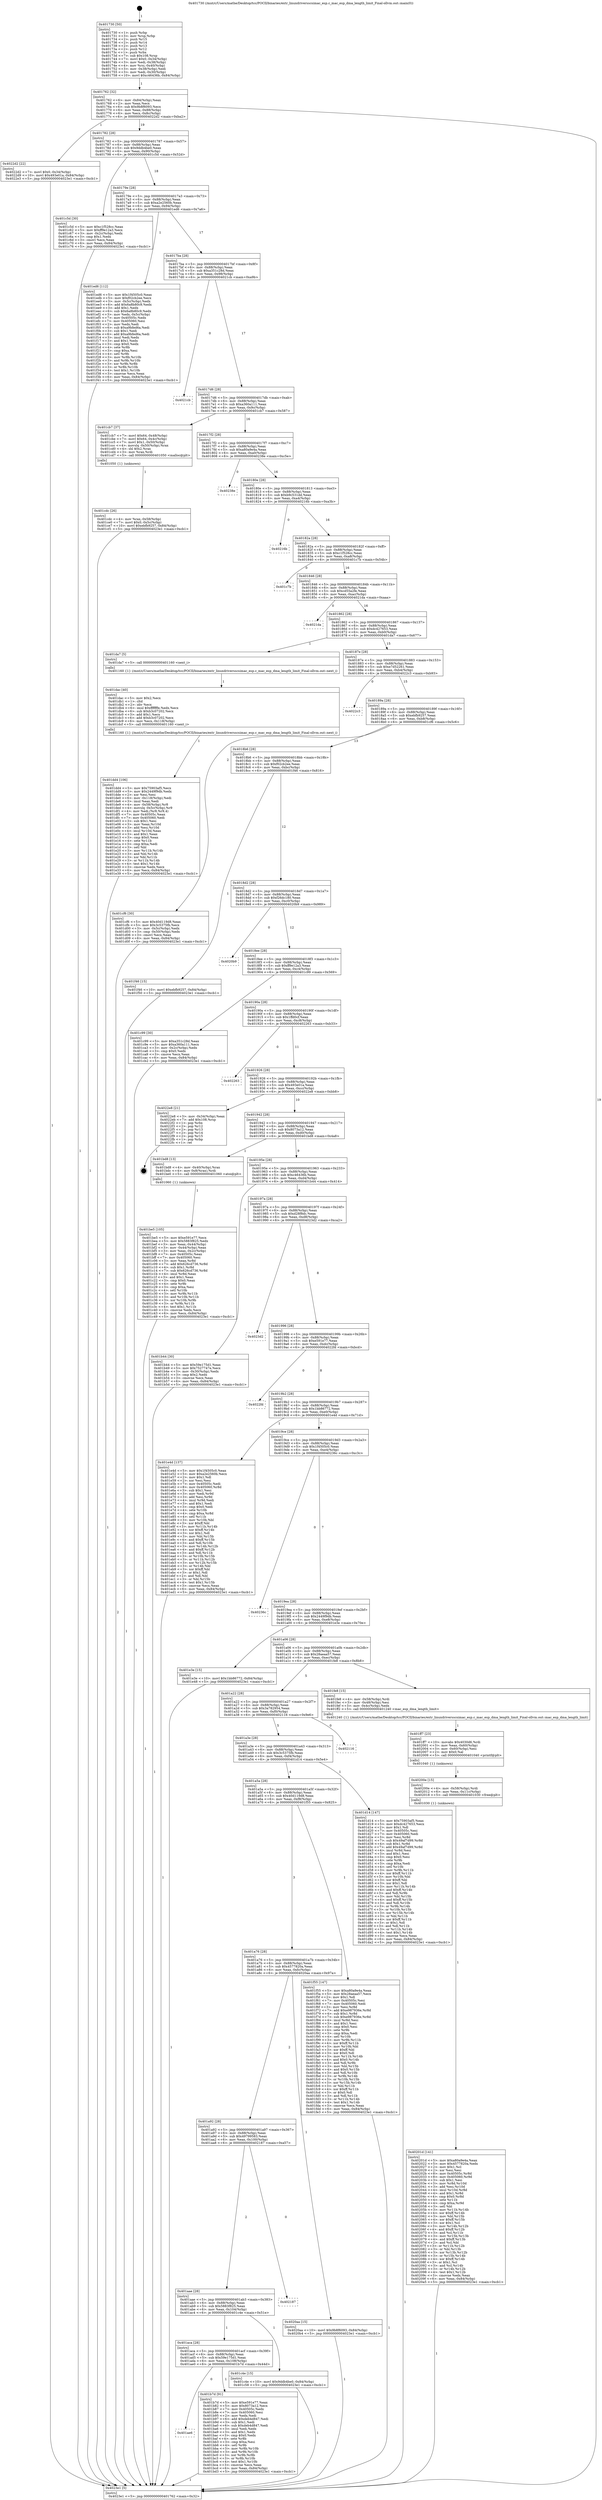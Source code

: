 digraph "0x401730" {
  label = "0x401730 (/mnt/c/Users/mathe/Desktop/tcc/POCII/binaries/extr_linuxdriversscsimac_esp.c_mac_esp_dma_length_limit_Final-ollvm.out::main(0))"
  labelloc = "t"
  node[shape=record]

  Entry [label="",width=0.3,height=0.3,shape=circle,fillcolor=black,style=filled]
  "0x401762" [label="{
     0x401762 [32]\l
     | [instrs]\l
     &nbsp;&nbsp;0x401762 \<+6\>: mov -0x84(%rbp),%eax\l
     &nbsp;&nbsp;0x401768 \<+2\>: mov %eax,%ecx\l
     &nbsp;&nbsp;0x40176a \<+6\>: sub $0x9b8f6093,%ecx\l
     &nbsp;&nbsp;0x401770 \<+6\>: mov %eax,-0x88(%rbp)\l
     &nbsp;&nbsp;0x401776 \<+6\>: mov %ecx,-0x8c(%rbp)\l
     &nbsp;&nbsp;0x40177c \<+6\>: je 00000000004022d2 \<main+0xba2\>\l
  }"]
  "0x4022d2" [label="{
     0x4022d2 [22]\l
     | [instrs]\l
     &nbsp;&nbsp;0x4022d2 \<+7\>: movl $0x0,-0x34(%rbp)\l
     &nbsp;&nbsp;0x4022d9 \<+10\>: movl $0x493e01a,-0x84(%rbp)\l
     &nbsp;&nbsp;0x4022e3 \<+5\>: jmp 00000000004023e1 \<main+0xcb1\>\l
  }"]
  "0x401782" [label="{
     0x401782 [28]\l
     | [instrs]\l
     &nbsp;&nbsp;0x401782 \<+5\>: jmp 0000000000401787 \<main+0x57\>\l
     &nbsp;&nbsp;0x401787 \<+6\>: mov -0x88(%rbp),%eax\l
     &nbsp;&nbsp;0x40178d \<+5\>: sub $0x9ddb4be0,%eax\l
     &nbsp;&nbsp;0x401792 \<+6\>: mov %eax,-0x90(%rbp)\l
     &nbsp;&nbsp;0x401798 \<+6\>: je 0000000000401c5d \<main+0x52d\>\l
  }"]
  Exit [label="",width=0.3,height=0.3,shape=circle,fillcolor=black,style=filled,peripheries=2]
  "0x401c5d" [label="{
     0x401c5d [30]\l
     | [instrs]\l
     &nbsp;&nbsp;0x401c5d \<+5\>: mov $0xc1f528cc,%eax\l
     &nbsp;&nbsp;0x401c62 \<+5\>: mov $0xff9e12a3,%ecx\l
     &nbsp;&nbsp;0x401c67 \<+3\>: mov -0x2c(%rbp),%edx\l
     &nbsp;&nbsp;0x401c6a \<+3\>: cmp $0x1,%edx\l
     &nbsp;&nbsp;0x401c6d \<+3\>: cmovl %ecx,%eax\l
     &nbsp;&nbsp;0x401c70 \<+6\>: mov %eax,-0x84(%rbp)\l
     &nbsp;&nbsp;0x401c76 \<+5\>: jmp 00000000004023e1 \<main+0xcb1\>\l
  }"]
  "0x40179e" [label="{
     0x40179e [28]\l
     | [instrs]\l
     &nbsp;&nbsp;0x40179e \<+5\>: jmp 00000000004017a3 \<main+0x73\>\l
     &nbsp;&nbsp;0x4017a3 \<+6\>: mov -0x88(%rbp),%eax\l
     &nbsp;&nbsp;0x4017a9 \<+5\>: sub $0xa2e2560b,%eax\l
     &nbsp;&nbsp;0x4017ae \<+6\>: mov %eax,-0x94(%rbp)\l
     &nbsp;&nbsp;0x4017b4 \<+6\>: je 0000000000401ed6 \<main+0x7a6\>\l
  }"]
  "0x40201d" [label="{
     0x40201d [141]\l
     | [instrs]\l
     &nbsp;&nbsp;0x40201d \<+5\>: mov $0xa80a9e4a,%eax\l
     &nbsp;&nbsp;0x402022 \<+5\>: mov $0x4577820a,%edx\l
     &nbsp;&nbsp;0x402027 \<+2\>: mov $0x1,%cl\l
     &nbsp;&nbsp;0x402029 \<+2\>: xor %esi,%esi\l
     &nbsp;&nbsp;0x40202b \<+8\>: mov 0x40505c,%r8d\l
     &nbsp;&nbsp;0x402033 \<+8\>: mov 0x405060,%r9d\l
     &nbsp;&nbsp;0x40203b \<+3\>: sub $0x1,%esi\l
     &nbsp;&nbsp;0x40203e \<+3\>: mov %r8d,%r10d\l
     &nbsp;&nbsp;0x402041 \<+3\>: add %esi,%r10d\l
     &nbsp;&nbsp;0x402044 \<+4\>: imul %r10d,%r8d\l
     &nbsp;&nbsp;0x402048 \<+4\>: and $0x1,%r8d\l
     &nbsp;&nbsp;0x40204c \<+4\>: cmp $0x0,%r8d\l
     &nbsp;&nbsp;0x402050 \<+4\>: sete %r11b\l
     &nbsp;&nbsp;0x402054 \<+4\>: cmp $0xa,%r9d\l
     &nbsp;&nbsp;0x402058 \<+3\>: setl %bl\l
     &nbsp;&nbsp;0x40205b \<+3\>: mov %r11b,%r14b\l
     &nbsp;&nbsp;0x40205e \<+4\>: xor $0xff,%r14b\l
     &nbsp;&nbsp;0x402062 \<+3\>: mov %bl,%r15b\l
     &nbsp;&nbsp;0x402065 \<+4\>: xor $0xff,%r15b\l
     &nbsp;&nbsp;0x402069 \<+3\>: xor $0x1,%cl\l
     &nbsp;&nbsp;0x40206c \<+3\>: mov %r14b,%r12b\l
     &nbsp;&nbsp;0x40206f \<+4\>: and $0xff,%r12b\l
     &nbsp;&nbsp;0x402073 \<+3\>: and %cl,%r11b\l
     &nbsp;&nbsp;0x402076 \<+3\>: mov %r15b,%r13b\l
     &nbsp;&nbsp;0x402079 \<+4\>: and $0xff,%r13b\l
     &nbsp;&nbsp;0x40207d \<+2\>: and %cl,%bl\l
     &nbsp;&nbsp;0x40207f \<+3\>: or %r11b,%r12b\l
     &nbsp;&nbsp;0x402082 \<+3\>: or %bl,%r13b\l
     &nbsp;&nbsp;0x402085 \<+3\>: xor %r13b,%r12b\l
     &nbsp;&nbsp;0x402088 \<+3\>: or %r15b,%r14b\l
     &nbsp;&nbsp;0x40208b \<+4\>: xor $0xff,%r14b\l
     &nbsp;&nbsp;0x40208f \<+3\>: or $0x1,%cl\l
     &nbsp;&nbsp;0x402092 \<+3\>: and %cl,%r14b\l
     &nbsp;&nbsp;0x402095 \<+3\>: or %r14b,%r12b\l
     &nbsp;&nbsp;0x402098 \<+4\>: test $0x1,%r12b\l
     &nbsp;&nbsp;0x40209c \<+3\>: cmovne %edx,%eax\l
     &nbsp;&nbsp;0x40209f \<+6\>: mov %eax,-0x84(%rbp)\l
     &nbsp;&nbsp;0x4020a5 \<+5\>: jmp 00000000004023e1 \<main+0xcb1\>\l
  }"]
  "0x401ed6" [label="{
     0x401ed6 [112]\l
     | [instrs]\l
     &nbsp;&nbsp;0x401ed6 \<+5\>: mov $0x1f4505c0,%eax\l
     &nbsp;&nbsp;0x401edb \<+5\>: mov $0xf02cb2ee,%ecx\l
     &nbsp;&nbsp;0x401ee0 \<+3\>: mov -0x5c(%rbp),%edx\l
     &nbsp;&nbsp;0x401ee3 \<+6\>: add $0x6a8b80c9,%edx\l
     &nbsp;&nbsp;0x401ee9 \<+3\>: add $0x1,%edx\l
     &nbsp;&nbsp;0x401eec \<+6\>: sub $0x6a8b80c9,%edx\l
     &nbsp;&nbsp;0x401ef2 \<+3\>: mov %edx,-0x5c(%rbp)\l
     &nbsp;&nbsp;0x401ef5 \<+7\>: mov 0x40505c,%edx\l
     &nbsp;&nbsp;0x401efc \<+7\>: mov 0x405060,%esi\l
     &nbsp;&nbsp;0x401f03 \<+2\>: mov %edx,%edi\l
     &nbsp;&nbsp;0x401f05 \<+6\>: sub $0xa9bfed6a,%edi\l
     &nbsp;&nbsp;0x401f0b \<+3\>: sub $0x1,%edi\l
     &nbsp;&nbsp;0x401f0e \<+6\>: add $0xa9bfed6a,%edi\l
     &nbsp;&nbsp;0x401f14 \<+3\>: imul %edi,%edx\l
     &nbsp;&nbsp;0x401f17 \<+3\>: and $0x1,%edx\l
     &nbsp;&nbsp;0x401f1a \<+3\>: cmp $0x0,%edx\l
     &nbsp;&nbsp;0x401f1d \<+4\>: sete %r8b\l
     &nbsp;&nbsp;0x401f21 \<+3\>: cmp $0xa,%esi\l
     &nbsp;&nbsp;0x401f24 \<+4\>: setl %r9b\l
     &nbsp;&nbsp;0x401f28 \<+3\>: mov %r8b,%r10b\l
     &nbsp;&nbsp;0x401f2b \<+3\>: and %r9b,%r10b\l
     &nbsp;&nbsp;0x401f2e \<+3\>: xor %r9b,%r8b\l
     &nbsp;&nbsp;0x401f31 \<+3\>: or %r8b,%r10b\l
     &nbsp;&nbsp;0x401f34 \<+4\>: test $0x1,%r10b\l
     &nbsp;&nbsp;0x401f38 \<+3\>: cmovne %ecx,%eax\l
     &nbsp;&nbsp;0x401f3b \<+6\>: mov %eax,-0x84(%rbp)\l
     &nbsp;&nbsp;0x401f41 \<+5\>: jmp 00000000004023e1 \<main+0xcb1\>\l
  }"]
  "0x4017ba" [label="{
     0x4017ba [28]\l
     | [instrs]\l
     &nbsp;&nbsp;0x4017ba \<+5\>: jmp 00000000004017bf \<main+0x8f\>\l
     &nbsp;&nbsp;0x4017bf \<+6\>: mov -0x88(%rbp),%eax\l
     &nbsp;&nbsp;0x4017c5 \<+5\>: sub $0xa351c28d,%eax\l
     &nbsp;&nbsp;0x4017ca \<+6\>: mov %eax,-0x98(%rbp)\l
     &nbsp;&nbsp;0x4017d0 \<+6\>: je 00000000004021cb \<main+0xa9b\>\l
  }"]
  "0x40200e" [label="{
     0x40200e [15]\l
     | [instrs]\l
     &nbsp;&nbsp;0x40200e \<+4\>: mov -0x58(%rbp),%rdi\l
     &nbsp;&nbsp;0x402012 \<+6\>: mov %eax,-0x11c(%rbp)\l
     &nbsp;&nbsp;0x402018 \<+5\>: call 0000000000401030 \<free@plt\>\l
     | [calls]\l
     &nbsp;&nbsp;0x401030 \{1\} (unknown)\l
  }"]
  "0x4021cb" [label="{
     0x4021cb\l
  }", style=dashed]
  "0x4017d6" [label="{
     0x4017d6 [28]\l
     | [instrs]\l
     &nbsp;&nbsp;0x4017d6 \<+5\>: jmp 00000000004017db \<main+0xab\>\l
     &nbsp;&nbsp;0x4017db \<+6\>: mov -0x88(%rbp),%eax\l
     &nbsp;&nbsp;0x4017e1 \<+5\>: sub $0xa360a111,%eax\l
     &nbsp;&nbsp;0x4017e6 \<+6\>: mov %eax,-0x9c(%rbp)\l
     &nbsp;&nbsp;0x4017ec \<+6\>: je 0000000000401cb7 \<main+0x587\>\l
  }"]
  "0x401ff7" [label="{
     0x401ff7 [23]\l
     | [instrs]\l
     &nbsp;&nbsp;0x401ff7 \<+10\>: movabs $0x4030d6,%rdi\l
     &nbsp;&nbsp;0x402001 \<+3\>: mov %eax,-0x60(%rbp)\l
     &nbsp;&nbsp;0x402004 \<+3\>: mov -0x60(%rbp),%esi\l
     &nbsp;&nbsp;0x402007 \<+2\>: mov $0x0,%al\l
     &nbsp;&nbsp;0x402009 \<+5\>: call 0000000000401040 \<printf@plt\>\l
     | [calls]\l
     &nbsp;&nbsp;0x401040 \{1\} (unknown)\l
  }"]
  "0x401cb7" [label="{
     0x401cb7 [37]\l
     | [instrs]\l
     &nbsp;&nbsp;0x401cb7 \<+7\>: movl $0x64,-0x48(%rbp)\l
     &nbsp;&nbsp;0x401cbe \<+7\>: movl $0x64,-0x4c(%rbp)\l
     &nbsp;&nbsp;0x401cc5 \<+7\>: movl $0x1,-0x50(%rbp)\l
     &nbsp;&nbsp;0x401ccc \<+4\>: movslq -0x50(%rbp),%rax\l
     &nbsp;&nbsp;0x401cd0 \<+4\>: shl $0x2,%rax\l
     &nbsp;&nbsp;0x401cd4 \<+3\>: mov %rax,%rdi\l
     &nbsp;&nbsp;0x401cd7 \<+5\>: call 0000000000401050 \<malloc@plt\>\l
     | [calls]\l
     &nbsp;&nbsp;0x401050 \{1\} (unknown)\l
  }"]
  "0x4017f2" [label="{
     0x4017f2 [28]\l
     | [instrs]\l
     &nbsp;&nbsp;0x4017f2 \<+5\>: jmp 00000000004017f7 \<main+0xc7\>\l
     &nbsp;&nbsp;0x4017f7 \<+6\>: mov -0x88(%rbp),%eax\l
     &nbsp;&nbsp;0x4017fd \<+5\>: sub $0xa80a9e4a,%eax\l
     &nbsp;&nbsp;0x401802 \<+6\>: mov %eax,-0xa0(%rbp)\l
     &nbsp;&nbsp;0x401808 \<+6\>: je 000000000040238e \<main+0xc5e\>\l
  }"]
  "0x401dd4" [label="{
     0x401dd4 [106]\l
     | [instrs]\l
     &nbsp;&nbsp;0x401dd4 \<+5\>: mov $0x75903af5,%ecx\l
     &nbsp;&nbsp;0x401dd9 \<+5\>: mov $0x2449f9db,%edx\l
     &nbsp;&nbsp;0x401dde \<+2\>: xor %esi,%esi\l
     &nbsp;&nbsp;0x401de0 \<+6\>: mov -0x118(%rbp),%edi\l
     &nbsp;&nbsp;0x401de6 \<+3\>: imul %eax,%edi\l
     &nbsp;&nbsp;0x401de9 \<+4\>: mov -0x58(%rbp),%r8\l
     &nbsp;&nbsp;0x401ded \<+4\>: movslq -0x5c(%rbp),%r9\l
     &nbsp;&nbsp;0x401df1 \<+4\>: mov %edi,(%r8,%r9,4)\l
     &nbsp;&nbsp;0x401df5 \<+7\>: mov 0x40505c,%eax\l
     &nbsp;&nbsp;0x401dfc \<+7\>: mov 0x405060,%edi\l
     &nbsp;&nbsp;0x401e03 \<+3\>: sub $0x1,%esi\l
     &nbsp;&nbsp;0x401e06 \<+3\>: mov %eax,%r10d\l
     &nbsp;&nbsp;0x401e09 \<+3\>: add %esi,%r10d\l
     &nbsp;&nbsp;0x401e0c \<+4\>: imul %r10d,%eax\l
     &nbsp;&nbsp;0x401e10 \<+3\>: and $0x1,%eax\l
     &nbsp;&nbsp;0x401e13 \<+3\>: cmp $0x0,%eax\l
     &nbsp;&nbsp;0x401e16 \<+4\>: sete %r11b\l
     &nbsp;&nbsp;0x401e1a \<+3\>: cmp $0xa,%edi\l
     &nbsp;&nbsp;0x401e1d \<+3\>: setl %bl\l
     &nbsp;&nbsp;0x401e20 \<+3\>: mov %r11b,%r14b\l
     &nbsp;&nbsp;0x401e23 \<+3\>: and %bl,%r14b\l
     &nbsp;&nbsp;0x401e26 \<+3\>: xor %bl,%r11b\l
     &nbsp;&nbsp;0x401e29 \<+3\>: or %r11b,%r14b\l
     &nbsp;&nbsp;0x401e2c \<+4\>: test $0x1,%r14b\l
     &nbsp;&nbsp;0x401e30 \<+3\>: cmovne %edx,%ecx\l
     &nbsp;&nbsp;0x401e33 \<+6\>: mov %ecx,-0x84(%rbp)\l
     &nbsp;&nbsp;0x401e39 \<+5\>: jmp 00000000004023e1 \<main+0xcb1\>\l
  }"]
  "0x40238e" [label="{
     0x40238e\l
  }", style=dashed]
  "0x40180e" [label="{
     0x40180e [28]\l
     | [instrs]\l
     &nbsp;&nbsp;0x40180e \<+5\>: jmp 0000000000401813 \<main+0xe3\>\l
     &nbsp;&nbsp;0x401813 \<+6\>: mov -0x88(%rbp),%eax\l
     &nbsp;&nbsp;0x401819 \<+5\>: sub $0xb9c531dd,%eax\l
     &nbsp;&nbsp;0x40181e \<+6\>: mov %eax,-0xa4(%rbp)\l
     &nbsp;&nbsp;0x401824 \<+6\>: je 000000000040216b \<main+0xa3b\>\l
  }"]
  "0x401dac" [label="{
     0x401dac [40]\l
     | [instrs]\l
     &nbsp;&nbsp;0x401dac \<+5\>: mov $0x2,%ecx\l
     &nbsp;&nbsp;0x401db1 \<+1\>: cltd\l
     &nbsp;&nbsp;0x401db2 \<+2\>: idiv %ecx\l
     &nbsp;&nbsp;0x401db4 \<+6\>: imul $0xfffffffe,%edx,%ecx\l
     &nbsp;&nbsp;0x401dba \<+6\>: sub $0xb3c07202,%ecx\l
     &nbsp;&nbsp;0x401dc0 \<+3\>: add $0x1,%ecx\l
     &nbsp;&nbsp;0x401dc3 \<+6\>: add $0xb3c07202,%ecx\l
     &nbsp;&nbsp;0x401dc9 \<+6\>: mov %ecx,-0x118(%rbp)\l
     &nbsp;&nbsp;0x401dcf \<+5\>: call 0000000000401160 \<next_i\>\l
     | [calls]\l
     &nbsp;&nbsp;0x401160 \{1\} (/mnt/c/Users/mathe/Desktop/tcc/POCII/binaries/extr_linuxdriversscsimac_esp.c_mac_esp_dma_length_limit_Final-ollvm.out::next_i)\l
  }"]
  "0x40216b" [label="{
     0x40216b\l
  }", style=dashed]
  "0x40182a" [label="{
     0x40182a [28]\l
     | [instrs]\l
     &nbsp;&nbsp;0x40182a \<+5\>: jmp 000000000040182f \<main+0xff\>\l
     &nbsp;&nbsp;0x40182f \<+6\>: mov -0x88(%rbp),%eax\l
     &nbsp;&nbsp;0x401835 \<+5\>: sub $0xc1f528cc,%eax\l
     &nbsp;&nbsp;0x40183a \<+6\>: mov %eax,-0xa8(%rbp)\l
     &nbsp;&nbsp;0x401840 \<+6\>: je 0000000000401c7b \<main+0x54b\>\l
  }"]
  "0x401cdc" [label="{
     0x401cdc [26]\l
     | [instrs]\l
     &nbsp;&nbsp;0x401cdc \<+4\>: mov %rax,-0x58(%rbp)\l
     &nbsp;&nbsp;0x401ce0 \<+7\>: movl $0x0,-0x5c(%rbp)\l
     &nbsp;&nbsp;0x401ce7 \<+10\>: movl $0xebfb9257,-0x84(%rbp)\l
     &nbsp;&nbsp;0x401cf1 \<+5\>: jmp 00000000004023e1 \<main+0xcb1\>\l
  }"]
  "0x401c7b" [label="{
     0x401c7b\l
  }", style=dashed]
  "0x401846" [label="{
     0x401846 [28]\l
     | [instrs]\l
     &nbsp;&nbsp;0x401846 \<+5\>: jmp 000000000040184b \<main+0x11b\>\l
     &nbsp;&nbsp;0x40184b \<+6\>: mov -0x88(%rbp),%eax\l
     &nbsp;&nbsp;0x401851 \<+5\>: sub $0xcd55a2fe,%eax\l
     &nbsp;&nbsp;0x401856 \<+6\>: mov %eax,-0xac(%rbp)\l
     &nbsp;&nbsp;0x40185c \<+6\>: je 00000000004021da \<main+0xaaa\>\l
  }"]
  "0x401be5" [label="{
     0x401be5 [105]\l
     | [instrs]\l
     &nbsp;&nbsp;0x401be5 \<+5\>: mov $0xe591e77,%ecx\l
     &nbsp;&nbsp;0x401bea \<+5\>: mov $0x5883f825,%edx\l
     &nbsp;&nbsp;0x401bef \<+3\>: mov %eax,-0x44(%rbp)\l
     &nbsp;&nbsp;0x401bf2 \<+3\>: mov -0x44(%rbp),%eax\l
     &nbsp;&nbsp;0x401bf5 \<+3\>: mov %eax,-0x2c(%rbp)\l
     &nbsp;&nbsp;0x401bf8 \<+7\>: mov 0x40505c,%eax\l
     &nbsp;&nbsp;0x401bff \<+7\>: mov 0x405060,%esi\l
     &nbsp;&nbsp;0x401c06 \<+3\>: mov %eax,%r8d\l
     &nbsp;&nbsp;0x401c09 \<+7\>: add $0x626cd736,%r8d\l
     &nbsp;&nbsp;0x401c10 \<+4\>: sub $0x1,%r8d\l
     &nbsp;&nbsp;0x401c14 \<+7\>: sub $0x626cd736,%r8d\l
     &nbsp;&nbsp;0x401c1b \<+4\>: imul %r8d,%eax\l
     &nbsp;&nbsp;0x401c1f \<+3\>: and $0x1,%eax\l
     &nbsp;&nbsp;0x401c22 \<+3\>: cmp $0x0,%eax\l
     &nbsp;&nbsp;0x401c25 \<+4\>: sete %r9b\l
     &nbsp;&nbsp;0x401c29 \<+3\>: cmp $0xa,%esi\l
     &nbsp;&nbsp;0x401c2c \<+4\>: setl %r10b\l
     &nbsp;&nbsp;0x401c30 \<+3\>: mov %r9b,%r11b\l
     &nbsp;&nbsp;0x401c33 \<+3\>: and %r10b,%r11b\l
     &nbsp;&nbsp;0x401c36 \<+3\>: xor %r10b,%r9b\l
     &nbsp;&nbsp;0x401c39 \<+3\>: or %r9b,%r11b\l
     &nbsp;&nbsp;0x401c3c \<+4\>: test $0x1,%r11b\l
     &nbsp;&nbsp;0x401c40 \<+3\>: cmovne %edx,%ecx\l
     &nbsp;&nbsp;0x401c43 \<+6\>: mov %ecx,-0x84(%rbp)\l
     &nbsp;&nbsp;0x401c49 \<+5\>: jmp 00000000004023e1 \<main+0xcb1\>\l
  }"]
  "0x4021da" [label="{
     0x4021da\l
  }", style=dashed]
  "0x401862" [label="{
     0x401862 [28]\l
     | [instrs]\l
     &nbsp;&nbsp;0x401862 \<+5\>: jmp 0000000000401867 \<main+0x137\>\l
     &nbsp;&nbsp;0x401867 \<+6\>: mov -0x88(%rbp),%eax\l
     &nbsp;&nbsp;0x40186d \<+5\>: sub $0xdc427653,%eax\l
     &nbsp;&nbsp;0x401872 \<+6\>: mov %eax,-0xb0(%rbp)\l
     &nbsp;&nbsp;0x401878 \<+6\>: je 0000000000401da7 \<main+0x677\>\l
  }"]
  "0x401ae6" [label="{
     0x401ae6\l
  }", style=dashed]
  "0x401da7" [label="{
     0x401da7 [5]\l
     | [instrs]\l
     &nbsp;&nbsp;0x401da7 \<+5\>: call 0000000000401160 \<next_i\>\l
     | [calls]\l
     &nbsp;&nbsp;0x401160 \{1\} (/mnt/c/Users/mathe/Desktop/tcc/POCII/binaries/extr_linuxdriversscsimac_esp.c_mac_esp_dma_length_limit_Final-ollvm.out::next_i)\l
  }"]
  "0x40187e" [label="{
     0x40187e [28]\l
     | [instrs]\l
     &nbsp;&nbsp;0x40187e \<+5\>: jmp 0000000000401883 \<main+0x153\>\l
     &nbsp;&nbsp;0x401883 \<+6\>: mov -0x88(%rbp),%eax\l
     &nbsp;&nbsp;0x401889 \<+5\>: sub $0xe7d52261,%eax\l
     &nbsp;&nbsp;0x40188e \<+6\>: mov %eax,-0xb4(%rbp)\l
     &nbsp;&nbsp;0x401894 \<+6\>: je 00000000004022c3 \<main+0xb93\>\l
  }"]
  "0x401b7d" [label="{
     0x401b7d [91]\l
     | [instrs]\l
     &nbsp;&nbsp;0x401b7d \<+5\>: mov $0xe591e77,%eax\l
     &nbsp;&nbsp;0x401b82 \<+5\>: mov $0x8073a12,%ecx\l
     &nbsp;&nbsp;0x401b87 \<+7\>: mov 0x40505c,%edx\l
     &nbsp;&nbsp;0x401b8e \<+7\>: mov 0x405060,%esi\l
     &nbsp;&nbsp;0x401b95 \<+2\>: mov %edx,%edi\l
     &nbsp;&nbsp;0x401b97 \<+6\>: add $0xdeb4d847,%edi\l
     &nbsp;&nbsp;0x401b9d \<+3\>: sub $0x1,%edi\l
     &nbsp;&nbsp;0x401ba0 \<+6\>: sub $0xdeb4d847,%edi\l
     &nbsp;&nbsp;0x401ba6 \<+3\>: imul %edi,%edx\l
     &nbsp;&nbsp;0x401ba9 \<+3\>: and $0x1,%edx\l
     &nbsp;&nbsp;0x401bac \<+3\>: cmp $0x0,%edx\l
     &nbsp;&nbsp;0x401baf \<+4\>: sete %r8b\l
     &nbsp;&nbsp;0x401bb3 \<+3\>: cmp $0xa,%esi\l
     &nbsp;&nbsp;0x401bb6 \<+4\>: setl %r9b\l
     &nbsp;&nbsp;0x401bba \<+3\>: mov %r8b,%r10b\l
     &nbsp;&nbsp;0x401bbd \<+3\>: and %r9b,%r10b\l
     &nbsp;&nbsp;0x401bc0 \<+3\>: xor %r9b,%r8b\l
     &nbsp;&nbsp;0x401bc3 \<+3\>: or %r8b,%r10b\l
     &nbsp;&nbsp;0x401bc6 \<+4\>: test $0x1,%r10b\l
     &nbsp;&nbsp;0x401bca \<+3\>: cmovne %ecx,%eax\l
     &nbsp;&nbsp;0x401bcd \<+6\>: mov %eax,-0x84(%rbp)\l
     &nbsp;&nbsp;0x401bd3 \<+5\>: jmp 00000000004023e1 \<main+0xcb1\>\l
  }"]
  "0x4022c3" [label="{
     0x4022c3\l
  }", style=dashed]
  "0x40189a" [label="{
     0x40189a [28]\l
     | [instrs]\l
     &nbsp;&nbsp;0x40189a \<+5\>: jmp 000000000040189f \<main+0x16f\>\l
     &nbsp;&nbsp;0x40189f \<+6\>: mov -0x88(%rbp),%eax\l
     &nbsp;&nbsp;0x4018a5 \<+5\>: sub $0xebfb9257,%eax\l
     &nbsp;&nbsp;0x4018aa \<+6\>: mov %eax,-0xb8(%rbp)\l
     &nbsp;&nbsp;0x4018b0 \<+6\>: je 0000000000401cf6 \<main+0x5c6\>\l
  }"]
  "0x401aca" [label="{
     0x401aca [28]\l
     | [instrs]\l
     &nbsp;&nbsp;0x401aca \<+5\>: jmp 0000000000401acf \<main+0x39f\>\l
     &nbsp;&nbsp;0x401acf \<+6\>: mov -0x88(%rbp),%eax\l
     &nbsp;&nbsp;0x401ad5 \<+5\>: sub $0x59e175d1,%eax\l
     &nbsp;&nbsp;0x401ada \<+6\>: mov %eax,-0x108(%rbp)\l
     &nbsp;&nbsp;0x401ae0 \<+6\>: je 0000000000401b7d \<main+0x44d\>\l
  }"]
  "0x401cf6" [label="{
     0x401cf6 [30]\l
     | [instrs]\l
     &nbsp;&nbsp;0x401cf6 \<+5\>: mov $0x40d119d8,%eax\l
     &nbsp;&nbsp;0x401cfb \<+5\>: mov $0x3c5375fb,%ecx\l
     &nbsp;&nbsp;0x401d00 \<+3\>: mov -0x5c(%rbp),%edx\l
     &nbsp;&nbsp;0x401d03 \<+3\>: cmp -0x50(%rbp),%edx\l
     &nbsp;&nbsp;0x401d06 \<+3\>: cmovl %ecx,%eax\l
     &nbsp;&nbsp;0x401d09 \<+6\>: mov %eax,-0x84(%rbp)\l
     &nbsp;&nbsp;0x401d0f \<+5\>: jmp 00000000004023e1 \<main+0xcb1\>\l
  }"]
  "0x4018b6" [label="{
     0x4018b6 [28]\l
     | [instrs]\l
     &nbsp;&nbsp;0x4018b6 \<+5\>: jmp 00000000004018bb \<main+0x18b\>\l
     &nbsp;&nbsp;0x4018bb \<+6\>: mov -0x88(%rbp),%eax\l
     &nbsp;&nbsp;0x4018c1 \<+5\>: sub $0xf02cb2ee,%eax\l
     &nbsp;&nbsp;0x4018c6 \<+6\>: mov %eax,-0xbc(%rbp)\l
     &nbsp;&nbsp;0x4018cc \<+6\>: je 0000000000401f46 \<main+0x816\>\l
  }"]
  "0x401c4e" [label="{
     0x401c4e [15]\l
     | [instrs]\l
     &nbsp;&nbsp;0x401c4e \<+10\>: movl $0x9ddb4be0,-0x84(%rbp)\l
     &nbsp;&nbsp;0x401c58 \<+5\>: jmp 00000000004023e1 \<main+0xcb1\>\l
  }"]
  "0x401f46" [label="{
     0x401f46 [15]\l
     | [instrs]\l
     &nbsp;&nbsp;0x401f46 \<+10\>: movl $0xebfb9257,-0x84(%rbp)\l
     &nbsp;&nbsp;0x401f50 \<+5\>: jmp 00000000004023e1 \<main+0xcb1\>\l
  }"]
  "0x4018d2" [label="{
     0x4018d2 [28]\l
     | [instrs]\l
     &nbsp;&nbsp;0x4018d2 \<+5\>: jmp 00000000004018d7 \<main+0x1a7\>\l
     &nbsp;&nbsp;0x4018d7 \<+6\>: mov -0x88(%rbp),%eax\l
     &nbsp;&nbsp;0x4018dd \<+5\>: sub $0xf26dc180,%eax\l
     &nbsp;&nbsp;0x4018e2 \<+6\>: mov %eax,-0xc0(%rbp)\l
     &nbsp;&nbsp;0x4018e8 \<+6\>: je 00000000004020b9 \<main+0x989\>\l
  }"]
  "0x401aae" [label="{
     0x401aae [28]\l
     | [instrs]\l
     &nbsp;&nbsp;0x401aae \<+5\>: jmp 0000000000401ab3 \<main+0x383\>\l
     &nbsp;&nbsp;0x401ab3 \<+6\>: mov -0x88(%rbp),%eax\l
     &nbsp;&nbsp;0x401ab9 \<+5\>: sub $0x5883f825,%eax\l
     &nbsp;&nbsp;0x401abe \<+6\>: mov %eax,-0x104(%rbp)\l
     &nbsp;&nbsp;0x401ac4 \<+6\>: je 0000000000401c4e \<main+0x51e\>\l
  }"]
  "0x4020b9" [label="{
     0x4020b9\l
  }", style=dashed]
  "0x4018ee" [label="{
     0x4018ee [28]\l
     | [instrs]\l
     &nbsp;&nbsp;0x4018ee \<+5\>: jmp 00000000004018f3 \<main+0x1c3\>\l
     &nbsp;&nbsp;0x4018f3 \<+6\>: mov -0x88(%rbp),%eax\l
     &nbsp;&nbsp;0x4018f9 \<+5\>: sub $0xff9e12a3,%eax\l
     &nbsp;&nbsp;0x4018fe \<+6\>: mov %eax,-0xc4(%rbp)\l
     &nbsp;&nbsp;0x401904 \<+6\>: je 0000000000401c99 \<main+0x569\>\l
  }"]
  "0x402187" [label="{
     0x402187\l
  }", style=dashed]
  "0x401c99" [label="{
     0x401c99 [30]\l
     | [instrs]\l
     &nbsp;&nbsp;0x401c99 \<+5\>: mov $0xa351c28d,%eax\l
     &nbsp;&nbsp;0x401c9e \<+5\>: mov $0xa360a111,%ecx\l
     &nbsp;&nbsp;0x401ca3 \<+3\>: mov -0x2c(%rbp),%edx\l
     &nbsp;&nbsp;0x401ca6 \<+3\>: cmp $0x0,%edx\l
     &nbsp;&nbsp;0x401ca9 \<+3\>: cmove %ecx,%eax\l
     &nbsp;&nbsp;0x401cac \<+6\>: mov %eax,-0x84(%rbp)\l
     &nbsp;&nbsp;0x401cb2 \<+5\>: jmp 00000000004023e1 \<main+0xcb1\>\l
  }"]
  "0x40190a" [label="{
     0x40190a [28]\l
     | [instrs]\l
     &nbsp;&nbsp;0x40190a \<+5\>: jmp 000000000040190f \<main+0x1df\>\l
     &nbsp;&nbsp;0x40190f \<+6\>: mov -0x88(%rbp),%eax\l
     &nbsp;&nbsp;0x401915 \<+5\>: sub $0x1ffd0cf,%eax\l
     &nbsp;&nbsp;0x40191a \<+6\>: mov %eax,-0xc8(%rbp)\l
     &nbsp;&nbsp;0x401920 \<+6\>: je 0000000000402263 \<main+0xb33\>\l
  }"]
  "0x401a92" [label="{
     0x401a92 [28]\l
     | [instrs]\l
     &nbsp;&nbsp;0x401a92 \<+5\>: jmp 0000000000401a97 \<main+0x367\>\l
     &nbsp;&nbsp;0x401a97 \<+6\>: mov -0x88(%rbp),%eax\l
     &nbsp;&nbsp;0x401a9d \<+5\>: sub $0x49799583,%eax\l
     &nbsp;&nbsp;0x401aa2 \<+6\>: mov %eax,-0x100(%rbp)\l
     &nbsp;&nbsp;0x401aa8 \<+6\>: je 0000000000402187 \<main+0xa57\>\l
  }"]
  "0x402263" [label="{
     0x402263\l
  }", style=dashed]
  "0x401926" [label="{
     0x401926 [28]\l
     | [instrs]\l
     &nbsp;&nbsp;0x401926 \<+5\>: jmp 000000000040192b \<main+0x1fb\>\l
     &nbsp;&nbsp;0x40192b \<+6\>: mov -0x88(%rbp),%eax\l
     &nbsp;&nbsp;0x401931 \<+5\>: sub $0x493e01a,%eax\l
     &nbsp;&nbsp;0x401936 \<+6\>: mov %eax,-0xcc(%rbp)\l
     &nbsp;&nbsp;0x40193c \<+6\>: je 00000000004022e8 \<main+0xbb8\>\l
  }"]
  "0x4020aa" [label="{
     0x4020aa [15]\l
     | [instrs]\l
     &nbsp;&nbsp;0x4020aa \<+10\>: movl $0x9b8f6093,-0x84(%rbp)\l
     &nbsp;&nbsp;0x4020b4 \<+5\>: jmp 00000000004023e1 \<main+0xcb1\>\l
  }"]
  "0x4022e8" [label="{
     0x4022e8 [21]\l
     | [instrs]\l
     &nbsp;&nbsp;0x4022e8 \<+3\>: mov -0x34(%rbp),%eax\l
     &nbsp;&nbsp;0x4022eb \<+7\>: add $0x108,%rsp\l
     &nbsp;&nbsp;0x4022f2 \<+1\>: pop %rbx\l
     &nbsp;&nbsp;0x4022f3 \<+2\>: pop %r12\l
     &nbsp;&nbsp;0x4022f5 \<+2\>: pop %r13\l
     &nbsp;&nbsp;0x4022f7 \<+2\>: pop %r14\l
     &nbsp;&nbsp;0x4022f9 \<+2\>: pop %r15\l
     &nbsp;&nbsp;0x4022fb \<+1\>: pop %rbp\l
     &nbsp;&nbsp;0x4022fc \<+1\>: ret\l
  }"]
  "0x401942" [label="{
     0x401942 [28]\l
     | [instrs]\l
     &nbsp;&nbsp;0x401942 \<+5\>: jmp 0000000000401947 \<main+0x217\>\l
     &nbsp;&nbsp;0x401947 \<+6\>: mov -0x88(%rbp),%eax\l
     &nbsp;&nbsp;0x40194d \<+5\>: sub $0x8073a12,%eax\l
     &nbsp;&nbsp;0x401952 \<+6\>: mov %eax,-0xd0(%rbp)\l
     &nbsp;&nbsp;0x401958 \<+6\>: je 0000000000401bd8 \<main+0x4a8\>\l
  }"]
  "0x401a76" [label="{
     0x401a76 [28]\l
     | [instrs]\l
     &nbsp;&nbsp;0x401a76 \<+5\>: jmp 0000000000401a7b \<main+0x34b\>\l
     &nbsp;&nbsp;0x401a7b \<+6\>: mov -0x88(%rbp),%eax\l
     &nbsp;&nbsp;0x401a81 \<+5\>: sub $0x4577820a,%eax\l
     &nbsp;&nbsp;0x401a86 \<+6\>: mov %eax,-0xfc(%rbp)\l
     &nbsp;&nbsp;0x401a8c \<+6\>: je 00000000004020aa \<main+0x97a\>\l
  }"]
  "0x401bd8" [label="{
     0x401bd8 [13]\l
     | [instrs]\l
     &nbsp;&nbsp;0x401bd8 \<+4\>: mov -0x40(%rbp),%rax\l
     &nbsp;&nbsp;0x401bdc \<+4\>: mov 0x8(%rax),%rdi\l
     &nbsp;&nbsp;0x401be0 \<+5\>: call 0000000000401060 \<atoi@plt\>\l
     | [calls]\l
     &nbsp;&nbsp;0x401060 \{1\} (unknown)\l
  }"]
  "0x40195e" [label="{
     0x40195e [28]\l
     | [instrs]\l
     &nbsp;&nbsp;0x40195e \<+5\>: jmp 0000000000401963 \<main+0x233\>\l
     &nbsp;&nbsp;0x401963 \<+6\>: mov -0x88(%rbp),%eax\l
     &nbsp;&nbsp;0x401969 \<+5\>: sub $0xc46436b,%eax\l
     &nbsp;&nbsp;0x40196e \<+6\>: mov %eax,-0xd4(%rbp)\l
     &nbsp;&nbsp;0x401974 \<+6\>: je 0000000000401b44 \<main+0x414\>\l
  }"]
  "0x401f55" [label="{
     0x401f55 [147]\l
     | [instrs]\l
     &nbsp;&nbsp;0x401f55 \<+5\>: mov $0xa80a9e4a,%eax\l
     &nbsp;&nbsp;0x401f5a \<+5\>: mov $0x28aeaa57,%ecx\l
     &nbsp;&nbsp;0x401f5f \<+2\>: mov $0x1,%dl\l
     &nbsp;&nbsp;0x401f61 \<+7\>: mov 0x40505c,%esi\l
     &nbsp;&nbsp;0x401f68 \<+7\>: mov 0x405060,%edi\l
     &nbsp;&nbsp;0x401f6f \<+3\>: mov %esi,%r8d\l
     &nbsp;&nbsp;0x401f72 \<+7\>: add $0xe987936e,%r8d\l
     &nbsp;&nbsp;0x401f79 \<+4\>: sub $0x1,%r8d\l
     &nbsp;&nbsp;0x401f7d \<+7\>: sub $0xe987936e,%r8d\l
     &nbsp;&nbsp;0x401f84 \<+4\>: imul %r8d,%esi\l
     &nbsp;&nbsp;0x401f88 \<+3\>: and $0x1,%esi\l
     &nbsp;&nbsp;0x401f8b \<+3\>: cmp $0x0,%esi\l
     &nbsp;&nbsp;0x401f8e \<+4\>: sete %r9b\l
     &nbsp;&nbsp;0x401f92 \<+3\>: cmp $0xa,%edi\l
     &nbsp;&nbsp;0x401f95 \<+4\>: setl %r10b\l
     &nbsp;&nbsp;0x401f99 \<+3\>: mov %r9b,%r11b\l
     &nbsp;&nbsp;0x401f9c \<+4\>: xor $0xff,%r11b\l
     &nbsp;&nbsp;0x401fa0 \<+3\>: mov %r10b,%bl\l
     &nbsp;&nbsp;0x401fa3 \<+3\>: xor $0xff,%bl\l
     &nbsp;&nbsp;0x401fa6 \<+3\>: xor $0x0,%dl\l
     &nbsp;&nbsp;0x401fa9 \<+3\>: mov %r11b,%r14b\l
     &nbsp;&nbsp;0x401fac \<+4\>: and $0x0,%r14b\l
     &nbsp;&nbsp;0x401fb0 \<+3\>: and %dl,%r9b\l
     &nbsp;&nbsp;0x401fb3 \<+3\>: mov %bl,%r15b\l
     &nbsp;&nbsp;0x401fb6 \<+4\>: and $0x0,%r15b\l
     &nbsp;&nbsp;0x401fba \<+3\>: and %dl,%r10b\l
     &nbsp;&nbsp;0x401fbd \<+3\>: or %r9b,%r14b\l
     &nbsp;&nbsp;0x401fc0 \<+3\>: or %r10b,%r15b\l
     &nbsp;&nbsp;0x401fc3 \<+3\>: xor %r15b,%r14b\l
     &nbsp;&nbsp;0x401fc6 \<+3\>: or %bl,%r11b\l
     &nbsp;&nbsp;0x401fc9 \<+4\>: xor $0xff,%r11b\l
     &nbsp;&nbsp;0x401fcd \<+3\>: or $0x0,%dl\l
     &nbsp;&nbsp;0x401fd0 \<+3\>: and %dl,%r11b\l
     &nbsp;&nbsp;0x401fd3 \<+3\>: or %r11b,%r14b\l
     &nbsp;&nbsp;0x401fd6 \<+4\>: test $0x1,%r14b\l
     &nbsp;&nbsp;0x401fda \<+3\>: cmovne %ecx,%eax\l
     &nbsp;&nbsp;0x401fdd \<+6\>: mov %eax,-0x84(%rbp)\l
     &nbsp;&nbsp;0x401fe3 \<+5\>: jmp 00000000004023e1 \<main+0xcb1\>\l
  }"]
  "0x401b44" [label="{
     0x401b44 [30]\l
     | [instrs]\l
     &nbsp;&nbsp;0x401b44 \<+5\>: mov $0x59e175d1,%eax\l
     &nbsp;&nbsp;0x401b49 \<+5\>: mov $0x7527747e,%ecx\l
     &nbsp;&nbsp;0x401b4e \<+3\>: mov -0x30(%rbp),%edx\l
     &nbsp;&nbsp;0x401b51 \<+3\>: cmp $0x2,%edx\l
     &nbsp;&nbsp;0x401b54 \<+3\>: cmovne %ecx,%eax\l
     &nbsp;&nbsp;0x401b57 \<+6\>: mov %eax,-0x84(%rbp)\l
     &nbsp;&nbsp;0x401b5d \<+5\>: jmp 00000000004023e1 \<main+0xcb1\>\l
  }"]
  "0x40197a" [label="{
     0x40197a [28]\l
     | [instrs]\l
     &nbsp;&nbsp;0x40197a \<+5\>: jmp 000000000040197f \<main+0x24f\>\l
     &nbsp;&nbsp;0x40197f \<+6\>: mov -0x88(%rbp),%eax\l
     &nbsp;&nbsp;0x401985 \<+5\>: sub $0xd28f8dc,%eax\l
     &nbsp;&nbsp;0x40198a \<+6\>: mov %eax,-0xd8(%rbp)\l
     &nbsp;&nbsp;0x401990 \<+6\>: je 00000000004023d2 \<main+0xca2\>\l
  }"]
  "0x4023e1" [label="{
     0x4023e1 [5]\l
     | [instrs]\l
     &nbsp;&nbsp;0x4023e1 \<+5\>: jmp 0000000000401762 \<main+0x32\>\l
  }"]
  "0x401730" [label="{
     0x401730 [50]\l
     | [instrs]\l
     &nbsp;&nbsp;0x401730 \<+1\>: push %rbp\l
     &nbsp;&nbsp;0x401731 \<+3\>: mov %rsp,%rbp\l
     &nbsp;&nbsp;0x401734 \<+2\>: push %r15\l
     &nbsp;&nbsp;0x401736 \<+2\>: push %r14\l
     &nbsp;&nbsp;0x401738 \<+2\>: push %r13\l
     &nbsp;&nbsp;0x40173a \<+2\>: push %r12\l
     &nbsp;&nbsp;0x40173c \<+1\>: push %rbx\l
     &nbsp;&nbsp;0x40173d \<+7\>: sub $0x108,%rsp\l
     &nbsp;&nbsp;0x401744 \<+7\>: movl $0x0,-0x34(%rbp)\l
     &nbsp;&nbsp;0x40174b \<+3\>: mov %edi,-0x38(%rbp)\l
     &nbsp;&nbsp;0x40174e \<+4\>: mov %rsi,-0x40(%rbp)\l
     &nbsp;&nbsp;0x401752 \<+3\>: mov -0x38(%rbp),%edi\l
     &nbsp;&nbsp;0x401755 \<+3\>: mov %edi,-0x30(%rbp)\l
     &nbsp;&nbsp;0x401758 \<+10\>: movl $0xc46436b,-0x84(%rbp)\l
  }"]
  "0x401a5a" [label="{
     0x401a5a [28]\l
     | [instrs]\l
     &nbsp;&nbsp;0x401a5a \<+5\>: jmp 0000000000401a5f \<main+0x32f\>\l
     &nbsp;&nbsp;0x401a5f \<+6\>: mov -0x88(%rbp),%eax\l
     &nbsp;&nbsp;0x401a65 \<+5\>: sub $0x40d119d8,%eax\l
     &nbsp;&nbsp;0x401a6a \<+6\>: mov %eax,-0xf8(%rbp)\l
     &nbsp;&nbsp;0x401a70 \<+6\>: je 0000000000401f55 \<main+0x825\>\l
  }"]
  "0x4023d2" [label="{
     0x4023d2\l
  }", style=dashed]
  "0x401996" [label="{
     0x401996 [28]\l
     | [instrs]\l
     &nbsp;&nbsp;0x401996 \<+5\>: jmp 000000000040199b \<main+0x26b\>\l
     &nbsp;&nbsp;0x40199b \<+6\>: mov -0x88(%rbp),%eax\l
     &nbsp;&nbsp;0x4019a1 \<+5\>: sub $0xe591e77,%eax\l
     &nbsp;&nbsp;0x4019a6 \<+6\>: mov %eax,-0xdc(%rbp)\l
     &nbsp;&nbsp;0x4019ac \<+6\>: je 00000000004022fd \<main+0xbcd\>\l
  }"]
  "0x401d14" [label="{
     0x401d14 [147]\l
     | [instrs]\l
     &nbsp;&nbsp;0x401d14 \<+5\>: mov $0x75903af5,%eax\l
     &nbsp;&nbsp;0x401d19 \<+5\>: mov $0xdc427653,%ecx\l
     &nbsp;&nbsp;0x401d1e \<+2\>: mov $0x1,%dl\l
     &nbsp;&nbsp;0x401d20 \<+7\>: mov 0x40505c,%esi\l
     &nbsp;&nbsp;0x401d27 \<+7\>: mov 0x405060,%edi\l
     &nbsp;&nbsp;0x401d2e \<+3\>: mov %esi,%r8d\l
     &nbsp;&nbsp;0x401d31 \<+7\>: sub $0x49af7d99,%r8d\l
     &nbsp;&nbsp;0x401d38 \<+4\>: sub $0x1,%r8d\l
     &nbsp;&nbsp;0x401d3c \<+7\>: add $0x49af7d99,%r8d\l
     &nbsp;&nbsp;0x401d43 \<+4\>: imul %r8d,%esi\l
     &nbsp;&nbsp;0x401d47 \<+3\>: and $0x1,%esi\l
     &nbsp;&nbsp;0x401d4a \<+3\>: cmp $0x0,%esi\l
     &nbsp;&nbsp;0x401d4d \<+4\>: sete %r9b\l
     &nbsp;&nbsp;0x401d51 \<+3\>: cmp $0xa,%edi\l
     &nbsp;&nbsp;0x401d54 \<+4\>: setl %r10b\l
     &nbsp;&nbsp;0x401d58 \<+3\>: mov %r9b,%r11b\l
     &nbsp;&nbsp;0x401d5b \<+4\>: xor $0xff,%r11b\l
     &nbsp;&nbsp;0x401d5f \<+3\>: mov %r10b,%bl\l
     &nbsp;&nbsp;0x401d62 \<+3\>: xor $0xff,%bl\l
     &nbsp;&nbsp;0x401d65 \<+3\>: xor $0x1,%dl\l
     &nbsp;&nbsp;0x401d68 \<+3\>: mov %r11b,%r14b\l
     &nbsp;&nbsp;0x401d6b \<+4\>: and $0xff,%r14b\l
     &nbsp;&nbsp;0x401d6f \<+3\>: and %dl,%r9b\l
     &nbsp;&nbsp;0x401d72 \<+3\>: mov %bl,%r15b\l
     &nbsp;&nbsp;0x401d75 \<+4\>: and $0xff,%r15b\l
     &nbsp;&nbsp;0x401d79 \<+3\>: and %dl,%r10b\l
     &nbsp;&nbsp;0x401d7c \<+3\>: or %r9b,%r14b\l
     &nbsp;&nbsp;0x401d7f \<+3\>: or %r10b,%r15b\l
     &nbsp;&nbsp;0x401d82 \<+3\>: xor %r15b,%r14b\l
     &nbsp;&nbsp;0x401d85 \<+3\>: or %bl,%r11b\l
     &nbsp;&nbsp;0x401d88 \<+4\>: xor $0xff,%r11b\l
     &nbsp;&nbsp;0x401d8c \<+3\>: or $0x1,%dl\l
     &nbsp;&nbsp;0x401d8f \<+3\>: and %dl,%r11b\l
     &nbsp;&nbsp;0x401d92 \<+3\>: or %r11b,%r14b\l
     &nbsp;&nbsp;0x401d95 \<+4\>: test $0x1,%r14b\l
     &nbsp;&nbsp;0x401d99 \<+3\>: cmovne %ecx,%eax\l
     &nbsp;&nbsp;0x401d9c \<+6\>: mov %eax,-0x84(%rbp)\l
     &nbsp;&nbsp;0x401da2 \<+5\>: jmp 00000000004023e1 \<main+0xcb1\>\l
  }"]
  "0x4022fd" [label="{
     0x4022fd\l
  }", style=dashed]
  "0x4019b2" [label="{
     0x4019b2 [28]\l
     | [instrs]\l
     &nbsp;&nbsp;0x4019b2 \<+5\>: jmp 00000000004019b7 \<main+0x287\>\l
     &nbsp;&nbsp;0x4019b7 \<+6\>: mov -0x88(%rbp),%eax\l
     &nbsp;&nbsp;0x4019bd \<+5\>: sub $0x1bb86772,%eax\l
     &nbsp;&nbsp;0x4019c2 \<+6\>: mov %eax,-0xe0(%rbp)\l
     &nbsp;&nbsp;0x4019c8 \<+6\>: je 0000000000401e4d \<main+0x71d\>\l
  }"]
  "0x401a3e" [label="{
     0x401a3e [28]\l
     | [instrs]\l
     &nbsp;&nbsp;0x401a3e \<+5\>: jmp 0000000000401a43 \<main+0x313\>\l
     &nbsp;&nbsp;0x401a43 \<+6\>: mov -0x88(%rbp),%eax\l
     &nbsp;&nbsp;0x401a49 \<+5\>: sub $0x3c5375fb,%eax\l
     &nbsp;&nbsp;0x401a4e \<+6\>: mov %eax,-0xf4(%rbp)\l
     &nbsp;&nbsp;0x401a54 \<+6\>: je 0000000000401d14 \<main+0x5e4\>\l
  }"]
  "0x401e4d" [label="{
     0x401e4d [137]\l
     | [instrs]\l
     &nbsp;&nbsp;0x401e4d \<+5\>: mov $0x1f4505c0,%eax\l
     &nbsp;&nbsp;0x401e52 \<+5\>: mov $0xa2e2560b,%ecx\l
     &nbsp;&nbsp;0x401e57 \<+2\>: mov $0x1,%dl\l
     &nbsp;&nbsp;0x401e59 \<+2\>: xor %esi,%esi\l
     &nbsp;&nbsp;0x401e5b \<+7\>: mov 0x40505c,%edi\l
     &nbsp;&nbsp;0x401e62 \<+8\>: mov 0x405060,%r8d\l
     &nbsp;&nbsp;0x401e6a \<+3\>: sub $0x1,%esi\l
     &nbsp;&nbsp;0x401e6d \<+3\>: mov %edi,%r9d\l
     &nbsp;&nbsp;0x401e70 \<+3\>: add %esi,%r9d\l
     &nbsp;&nbsp;0x401e73 \<+4\>: imul %r9d,%edi\l
     &nbsp;&nbsp;0x401e77 \<+3\>: and $0x1,%edi\l
     &nbsp;&nbsp;0x401e7a \<+3\>: cmp $0x0,%edi\l
     &nbsp;&nbsp;0x401e7d \<+4\>: sete %r10b\l
     &nbsp;&nbsp;0x401e81 \<+4\>: cmp $0xa,%r8d\l
     &nbsp;&nbsp;0x401e85 \<+4\>: setl %r11b\l
     &nbsp;&nbsp;0x401e89 \<+3\>: mov %r10b,%bl\l
     &nbsp;&nbsp;0x401e8c \<+3\>: xor $0xff,%bl\l
     &nbsp;&nbsp;0x401e8f \<+3\>: mov %r11b,%r14b\l
     &nbsp;&nbsp;0x401e92 \<+4\>: xor $0xff,%r14b\l
     &nbsp;&nbsp;0x401e96 \<+3\>: xor $0x1,%dl\l
     &nbsp;&nbsp;0x401e99 \<+3\>: mov %bl,%r15b\l
     &nbsp;&nbsp;0x401e9c \<+4\>: and $0xff,%r15b\l
     &nbsp;&nbsp;0x401ea0 \<+3\>: and %dl,%r10b\l
     &nbsp;&nbsp;0x401ea3 \<+3\>: mov %r14b,%r12b\l
     &nbsp;&nbsp;0x401ea6 \<+4\>: and $0xff,%r12b\l
     &nbsp;&nbsp;0x401eaa \<+3\>: and %dl,%r11b\l
     &nbsp;&nbsp;0x401ead \<+3\>: or %r10b,%r15b\l
     &nbsp;&nbsp;0x401eb0 \<+3\>: or %r11b,%r12b\l
     &nbsp;&nbsp;0x401eb3 \<+3\>: xor %r12b,%r15b\l
     &nbsp;&nbsp;0x401eb6 \<+3\>: or %r14b,%bl\l
     &nbsp;&nbsp;0x401eb9 \<+3\>: xor $0xff,%bl\l
     &nbsp;&nbsp;0x401ebc \<+3\>: or $0x1,%dl\l
     &nbsp;&nbsp;0x401ebf \<+2\>: and %dl,%bl\l
     &nbsp;&nbsp;0x401ec1 \<+3\>: or %bl,%r15b\l
     &nbsp;&nbsp;0x401ec4 \<+4\>: test $0x1,%r15b\l
     &nbsp;&nbsp;0x401ec8 \<+3\>: cmovne %ecx,%eax\l
     &nbsp;&nbsp;0x401ecb \<+6\>: mov %eax,-0x84(%rbp)\l
     &nbsp;&nbsp;0x401ed1 \<+5\>: jmp 00000000004023e1 \<main+0xcb1\>\l
  }"]
  "0x4019ce" [label="{
     0x4019ce [28]\l
     | [instrs]\l
     &nbsp;&nbsp;0x4019ce \<+5\>: jmp 00000000004019d3 \<main+0x2a3\>\l
     &nbsp;&nbsp;0x4019d3 \<+6\>: mov -0x88(%rbp),%eax\l
     &nbsp;&nbsp;0x4019d9 \<+5\>: sub $0x1f4505c0,%eax\l
     &nbsp;&nbsp;0x4019de \<+6\>: mov %eax,-0xe4(%rbp)\l
     &nbsp;&nbsp;0x4019e4 \<+6\>: je 000000000040236c \<main+0xc3c\>\l
  }"]
  "0x402116" [label="{
     0x402116\l
  }", style=dashed]
  "0x40236c" [label="{
     0x40236c\l
  }", style=dashed]
  "0x4019ea" [label="{
     0x4019ea [28]\l
     | [instrs]\l
     &nbsp;&nbsp;0x4019ea \<+5\>: jmp 00000000004019ef \<main+0x2bf\>\l
     &nbsp;&nbsp;0x4019ef \<+6\>: mov -0x88(%rbp),%eax\l
     &nbsp;&nbsp;0x4019f5 \<+5\>: sub $0x2449f9db,%eax\l
     &nbsp;&nbsp;0x4019fa \<+6\>: mov %eax,-0xe8(%rbp)\l
     &nbsp;&nbsp;0x401a00 \<+6\>: je 0000000000401e3e \<main+0x70e\>\l
  }"]
  "0x401a22" [label="{
     0x401a22 [28]\l
     | [instrs]\l
     &nbsp;&nbsp;0x401a22 \<+5\>: jmp 0000000000401a27 \<main+0x2f7\>\l
     &nbsp;&nbsp;0x401a27 \<+6\>: mov -0x88(%rbp),%eax\l
     &nbsp;&nbsp;0x401a2d \<+5\>: sub $0x3a782954,%eax\l
     &nbsp;&nbsp;0x401a32 \<+6\>: mov %eax,-0xf0(%rbp)\l
     &nbsp;&nbsp;0x401a38 \<+6\>: je 0000000000402116 \<main+0x9e6\>\l
  }"]
  "0x401e3e" [label="{
     0x401e3e [15]\l
     | [instrs]\l
     &nbsp;&nbsp;0x401e3e \<+10\>: movl $0x1bb86772,-0x84(%rbp)\l
     &nbsp;&nbsp;0x401e48 \<+5\>: jmp 00000000004023e1 \<main+0xcb1\>\l
  }"]
  "0x401a06" [label="{
     0x401a06 [28]\l
     | [instrs]\l
     &nbsp;&nbsp;0x401a06 \<+5\>: jmp 0000000000401a0b \<main+0x2db\>\l
     &nbsp;&nbsp;0x401a0b \<+6\>: mov -0x88(%rbp),%eax\l
     &nbsp;&nbsp;0x401a11 \<+5\>: sub $0x28aeaa57,%eax\l
     &nbsp;&nbsp;0x401a16 \<+6\>: mov %eax,-0xec(%rbp)\l
     &nbsp;&nbsp;0x401a1c \<+6\>: je 0000000000401fe8 \<main+0x8b8\>\l
  }"]
  "0x401fe8" [label="{
     0x401fe8 [15]\l
     | [instrs]\l
     &nbsp;&nbsp;0x401fe8 \<+4\>: mov -0x58(%rbp),%rdi\l
     &nbsp;&nbsp;0x401fec \<+3\>: mov -0x48(%rbp),%esi\l
     &nbsp;&nbsp;0x401fef \<+3\>: mov -0x4c(%rbp),%edx\l
     &nbsp;&nbsp;0x401ff2 \<+5\>: call 0000000000401240 \<mac_esp_dma_length_limit\>\l
     | [calls]\l
     &nbsp;&nbsp;0x401240 \{1\} (/mnt/c/Users/mathe/Desktop/tcc/POCII/binaries/extr_linuxdriversscsimac_esp.c_mac_esp_dma_length_limit_Final-ollvm.out::mac_esp_dma_length_limit)\l
  }"]
  Entry -> "0x401730" [label=" 1"]
  "0x401762" -> "0x4022d2" [label=" 1"]
  "0x401762" -> "0x401782" [label=" 19"]
  "0x4022e8" -> Exit [label=" 1"]
  "0x401782" -> "0x401c5d" [label=" 1"]
  "0x401782" -> "0x40179e" [label=" 18"]
  "0x4022d2" -> "0x4023e1" [label=" 1"]
  "0x40179e" -> "0x401ed6" [label=" 1"]
  "0x40179e" -> "0x4017ba" [label=" 17"]
  "0x4020aa" -> "0x4023e1" [label=" 1"]
  "0x4017ba" -> "0x4021cb" [label=" 0"]
  "0x4017ba" -> "0x4017d6" [label=" 17"]
  "0x40201d" -> "0x4023e1" [label=" 1"]
  "0x4017d6" -> "0x401cb7" [label=" 1"]
  "0x4017d6" -> "0x4017f2" [label=" 16"]
  "0x40200e" -> "0x40201d" [label=" 1"]
  "0x4017f2" -> "0x40238e" [label=" 0"]
  "0x4017f2" -> "0x40180e" [label=" 16"]
  "0x401ff7" -> "0x40200e" [label=" 1"]
  "0x40180e" -> "0x40216b" [label=" 0"]
  "0x40180e" -> "0x40182a" [label=" 16"]
  "0x401fe8" -> "0x401ff7" [label=" 1"]
  "0x40182a" -> "0x401c7b" [label=" 0"]
  "0x40182a" -> "0x401846" [label=" 16"]
  "0x401f55" -> "0x4023e1" [label=" 1"]
  "0x401846" -> "0x4021da" [label=" 0"]
  "0x401846" -> "0x401862" [label=" 16"]
  "0x401f46" -> "0x4023e1" [label=" 1"]
  "0x401862" -> "0x401da7" [label=" 1"]
  "0x401862" -> "0x40187e" [label=" 15"]
  "0x401ed6" -> "0x4023e1" [label=" 1"]
  "0x40187e" -> "0x4022c3" [label=" 0"]
  "0x40187e" -> "0x40189a" [label=" 15"]
  "0x401e4d" -> "0x4023e1" [label=" 1"]
  "0x40189a" -> "0x401cf6" [label=" 2"]
  "0x40189a" -> "0x4018b6" [label=" 13"]
  "0x401dd4" -> "0x4023e1" [label=" 1"]
  "0x4018b6" -> "0x401f46" [label=" 1"]
  "0x4018b6" -> "0x4018d2" [label=" 12"]
  "0x401dac" -> "0x401dd4" [label=" 1"]
  "0x4018d2" -> "0x4020b9" [label=" 0"]
  "0x4018d2" -> "0x4018ee" [label=" 12"]
  "0x401d14" -> "0x4023e1" [label=" 1"]
  "0x4018ee" -> "0x401c99" [label=" 1"]
  "0x4018ee" -> "0x40190a" [label=" 11"]
  "0x401cf6" -> "0x4023e1" [label=" 2"]
  "0x40190a" -> "0x402263" [label=" 0"]
  "0x40190a" -> "0x401926" [label=" 11"]
  "0x401cb7" -> "0x401cdc" [label=" 1"]
  "0x401926" -> "0x4022e8" [label=" 1"]
  "0x401926" -> "0x401942" [label=" 10"]
  "0x401c99" -> "0x4023e1" [label=" 1"]
  "0x401942" -> "0x401bd8" [label=" 1"]
  "0x401942" -> "0x40195e" [label=" 9"]
  "0x401c4e" -> "0x4023e1" [label=" 1"]
  "0x40195e" -> "0x401b44" [label=" 1"]
  "0x40195e" -> "0x40197a" [label=" 8"]
  "0x401b44" -> "0x4023e1" [label=" 1"]
  "0x401730" -> "0x401762" [label=" 1"]
  "0x4023e1" -> "0x401762" [label=" 19"]
  "0x401be5" -> "0x4023e1" [label=" 1"]
  "0x40197a" -> "0x4023d2" [label=" 0"]
  "0x40197a" -> "0x401996" [label=" 8"]
  "0x401b7d" -> "0x4023e1" [label=" 1"]
  "0x401996" -> "0x4022fd" [label=" 0"]
  "0x401996" -> "0x4019b2" [label=" 8"]
  "0x401aca" -> "0x401ae6" [label=" 0"]
  "0x4019b2" -> "0x401e4d" [label=" 1"]
  "0x4019b2" -> "0x4019ce" [label=" 7"]
  "0x401e3e" -> "0x4023e1" [label=" 1"]
  "0x4019ce" -> "0x40236c" [label=" 0"]
  "0x4019ce" -> "0x4019ea" [label=" 7"]
  "0x401aae" -> "0x401aca" [label=" 1"]
  "0x4019ea" -> "0x401e3e" [label=" 1"]
  "0x4019ea" -> "0x401a06" [label=" 6"]
  "0x401da7" -> "0x401dac" [label=" 1"]
  "0x401a06" -> "0x401fe8" [label=" 1"]
  "0x401a06" -> "0x401a22" [label=" 5"]
  "0x401aae" -> "0x401c4e" [label=" 1"]
  "0x401a22" -> "0x402116" [label=" 0"]
  "0x401a22" -> "0x401a3e" [label=" 5"]
  "0x401aca" -> "0x401b7d" [label=" 1"]
  "0x401a3e" -> "0x401d14" [label=" 1"]
  "0x401a3e" -> "0x401a5a" [label=" 4"]
  "0x401bd8" -> "0x401be5" [label=" 1"]
  "0x401a5a" -> "0x401f55" [label=" 1"]
  "0x401a5a" -> "0x401a76" [label=" 3"]
  "0x401c5d" -> "0x4023e1" [label=" 1"]
  "0x401a76" -> "0x4020aa" [label=" 1"]
  "0x401a76" -> "0x401a92" [label=" 2"]
  "0x401cdc" -> "0x4023e1" [label=" 1"]
  "0x401a92" -> "0x402187" [label=" 0"]
  "0x401a92" -> "0x401aae" [label=" 2"]
}
